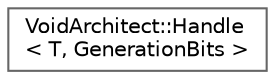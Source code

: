 digraph "Graphical Class Hierarchy"
{
 // LATEX_PDF_SIZE
  bgcolor="transparent";
  edge [fontname=Helvetica,fontsize=10,labelfontname=Helvetica,labelfontsize=10];
  node [fontname=Helvetica,fontsize=10,shape=box,height=0.2,width=0.4];
  rankdir="LR";
  Node0 [id="Node000000",label="VoidArchitect::Handle\l\< T, GenerationBits \>",height=0.2,width=0.4,color="grey40", fillcolor="white", style="filled",URL="$struct_void_architect_1_1_handle.html",tooltip="Generic handle template with generation counter for ABA prevention."];
}
